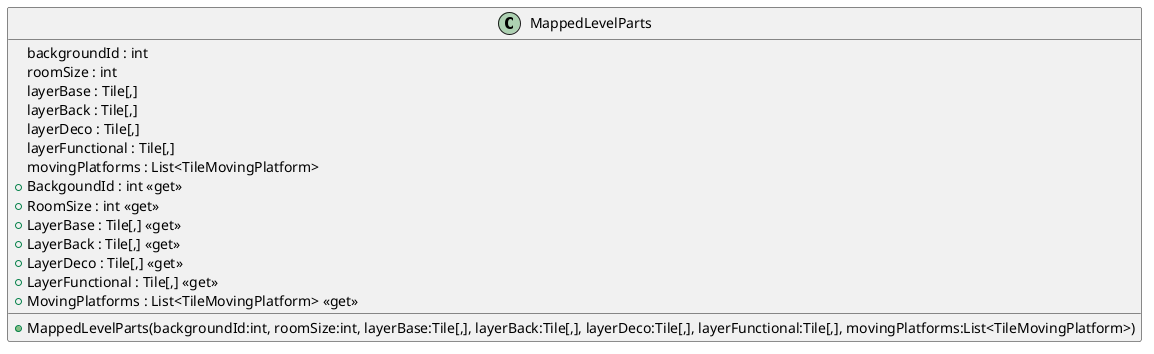 @startuml
class MappedLevelParts {
    backgroundId : int
    roomSize : int
    layerBase : Tile[,]
    layerBack : Tile[,]
    layerDeco : Tile[,]
    layerFunctional : Tile[,]
    movingPlatforms : List<TileMovingPlatform>
    + MappedLevelParts(backgroundId:int, roomSize:int, layerBase:Tile[,], layerBack:Tile[,], layerDeco:Tile[,], layerFunctional:Tile[,], movingPlatforms:List<TileMovingPlatform>)
    + BackgoundId : int <<get>>
    + RoomSize : int <<get>>
    + LayerBase : Tile[,] <<get>>
    + LayerBack : Tile[,] <<get>>
    + LayerDeco : Tile[,] <<get>>
    + LayerFunctional : Tile[,] <<get>>
    + MovingPlatforms : List<TileMovingPlatform> <<get>>
}
@enduml
